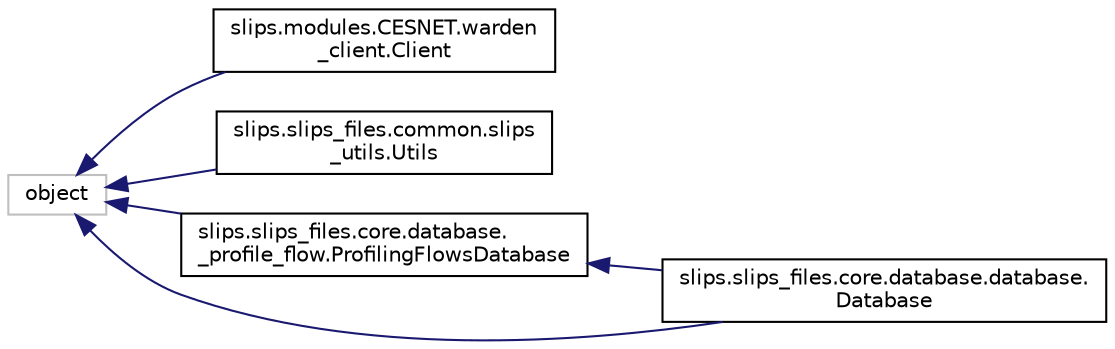 digraph "Graphical Class Hierarchy"
{
 // LATEX_PDF_SIZE
  edge [fontname="Helvetica",fontsize="10",labelfontname="Helvetica",labelfontsize="10"];
  node [fontname="Helvetica",fontsize="10",shape=record];
  rankdir="LR";
  Node34 [label="object",height=0.2,width=0.4,color="grey75", fillcolor="white", style="filled",tooltip=" "];
  Node34 -> Node0 [dir="back",color="midnightblue",fontsize="10",style="solid",fontname="Helvetica"];
  Node0 [label="slips.modules.CESNET.warden\l_client.Client",height=0.2,width=0.4,color="black", fillcolor="white", style="filled",URL="$d4/dba/classslips_1_1modules_1_1CESNET_1_1warden__client_1_1Client.html",tooltip=" "];
  Node34 -> Node36 [dir="back",color="midnightblue",fontsize="10",style="solid",fontname="Helvetica"];
  Node36 [label="slips.slips_files.common.slips\l_utils.Utils",height=0.2,width=0.4,color="black", fillcolor="white", style="filled",URL="$d7/d2e/classslips_1_1slips__files_1_1common_1_1slips__utils_1_1Utils.html",tooltip=" "];
  Node34 -> Node37 [dir="back",color="midnightblue",fontsize="10",style="solid",fontname="Helvetica"];
  Node37 [label="slips.slips_files.core.database.\l_profile_flow.ProfilingFlowsDatabase",height=0.2,width=0.4,color="black", fillcolor="white", style="filled",URL="$d6/d35/classslips_1_1slips__files_1_1core_1_1database_1_1__profile__flow_1_1ProfilingFlowsDatabase.html",tooltip=" "];
  Node37 -> Node38 [dir="back",color="midnightblue",fontsize="10",style="solid",fontname="Helvetica"];
  Node38 [label="slips.slips_files.core.database.database.\lDatabase",height=0.2,width=0.4,color="black", fillcolor="white", style="filled",URL="$d2/df5/classslips_1_1slips__files_1_1core_1_1database_1_1database_1_1Database.html",tooltip=" "];
  Node34 -> Node38 [dir="back",color="midnightblue",fontsize="10",style="solid",fontname="Helvetica"];
}
